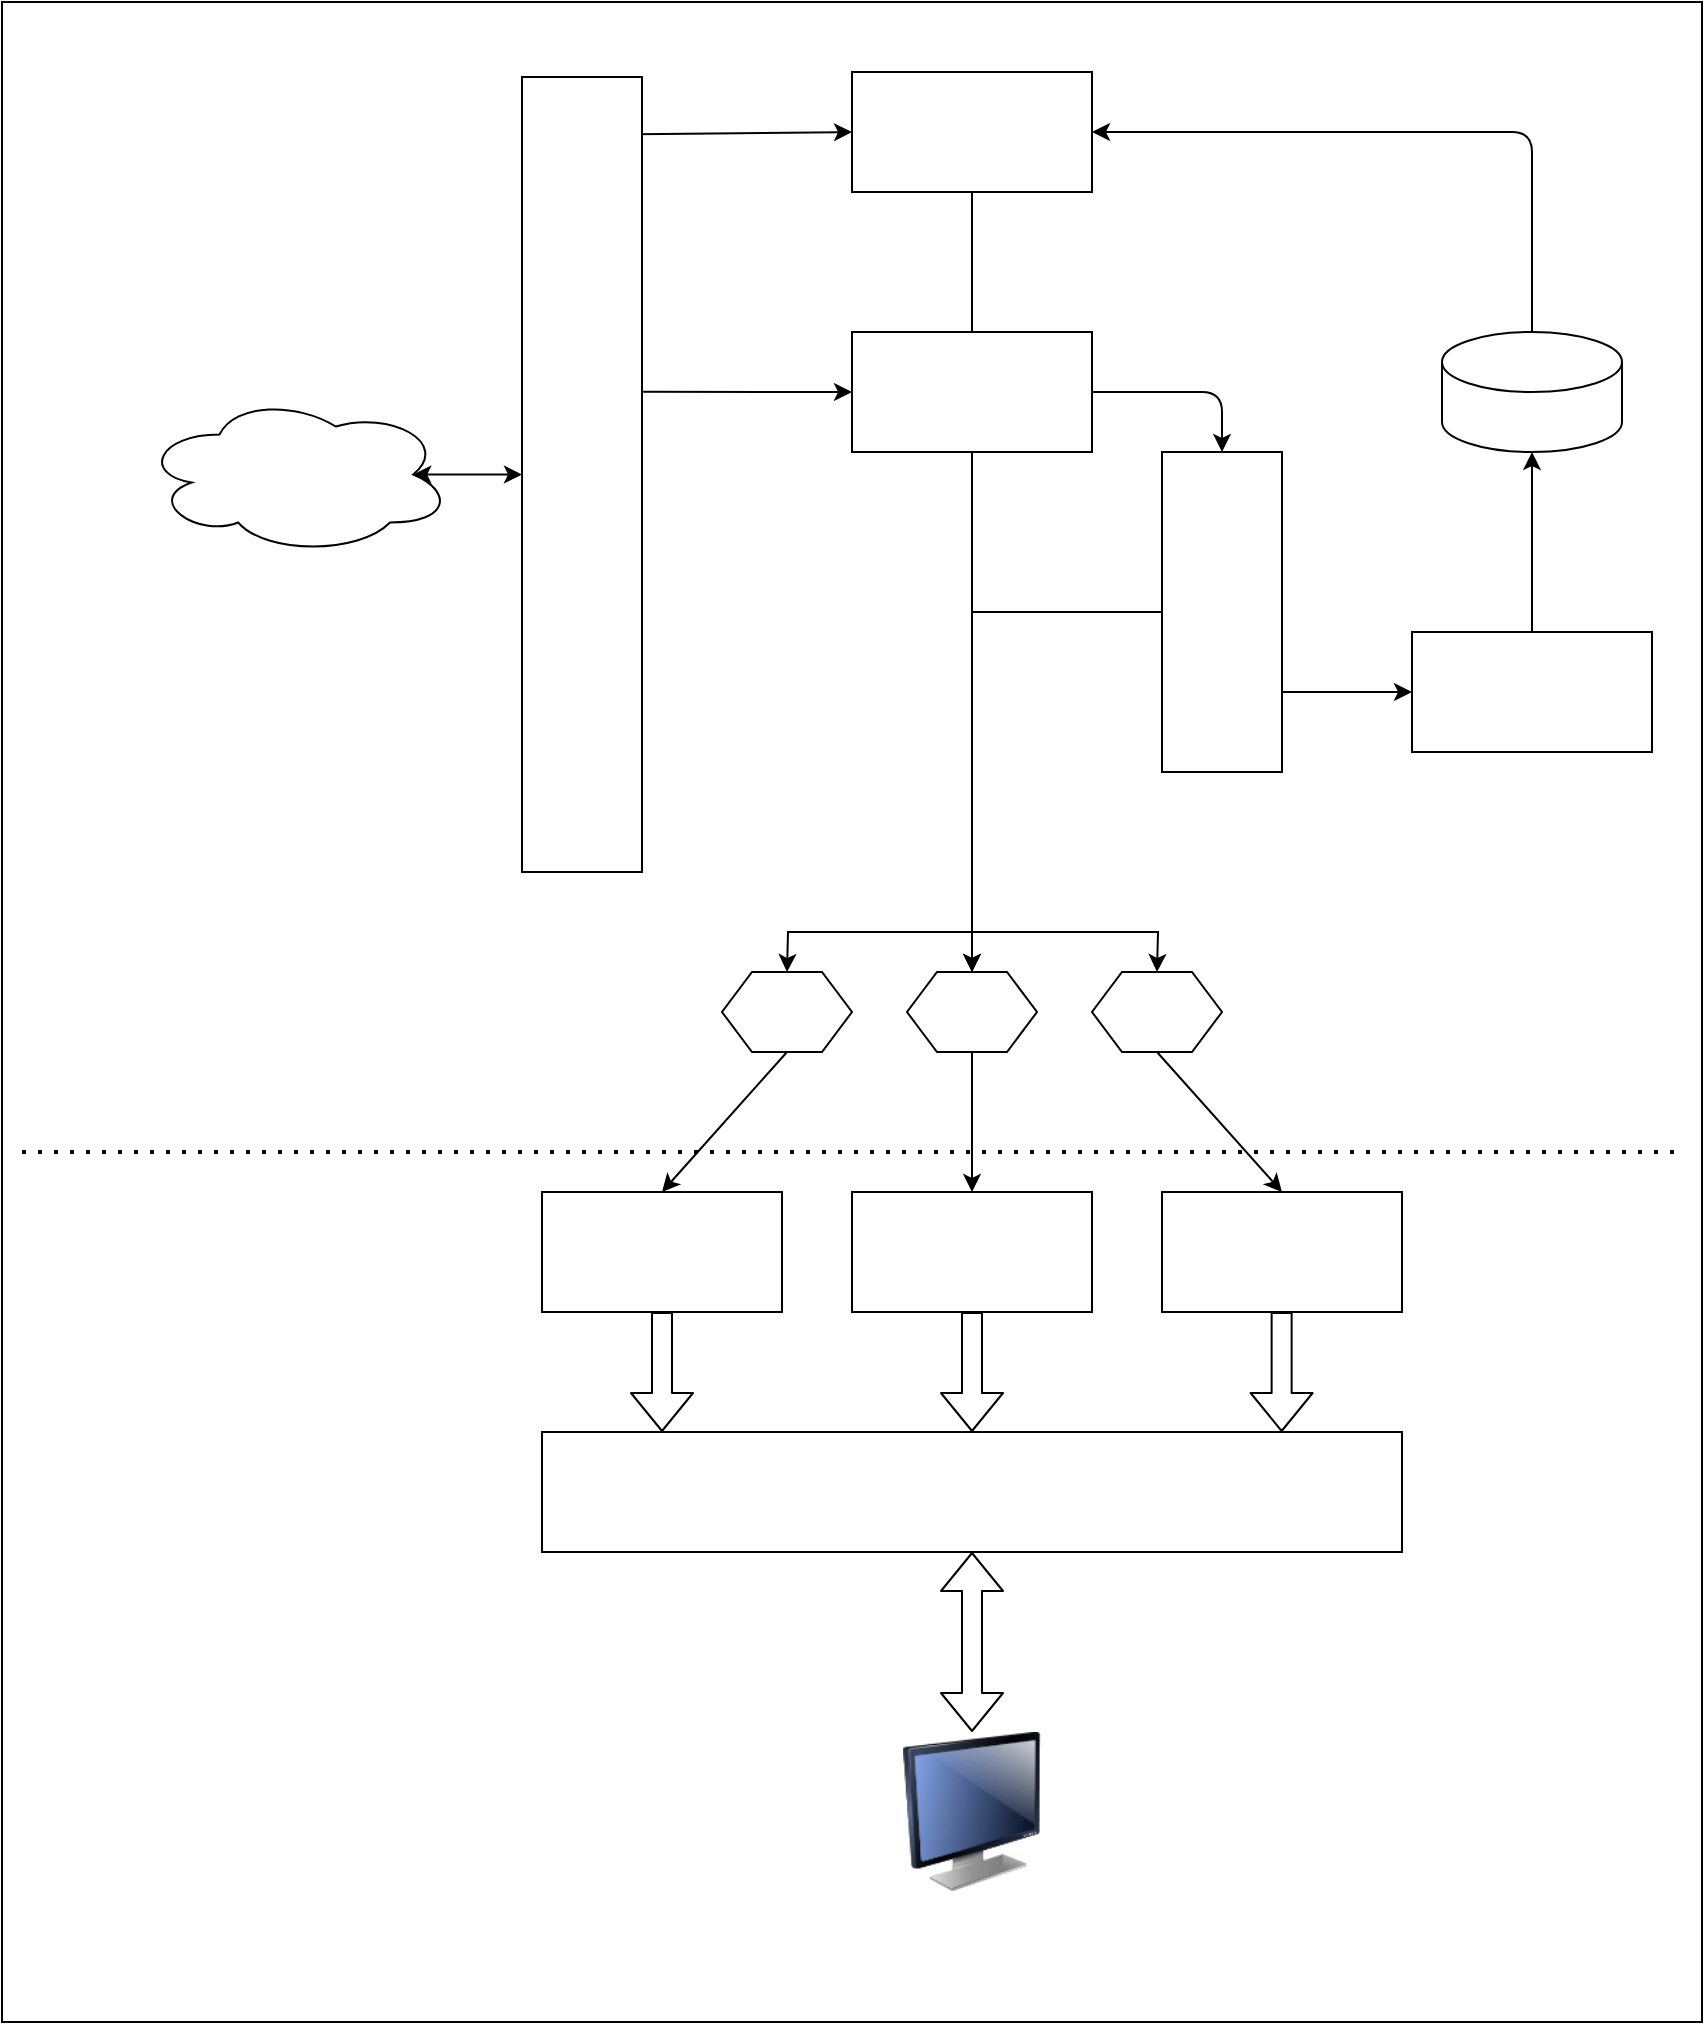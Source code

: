 <mxfile version="26.0.9">
  <diagram id="yUQEhMzAdgBt0Okl2EkC" name="Page-1">
    <mxGraphModel dx="1477" dy="863" grid="1" gridSize="10" guides="1" tooltips="1" connect="1" arrows="1" fold="1" page="1" pageScale="1" pageWidth="850" pageHeight="1100" math="0" shadow="0">
      <root>
        <mxCell id="0" />
        <mxCell id="1" parent="0" />
        <mxCell id="57" value="" style="rounded=0;whiteSpace=wrap;html=1;fillColor=light-dark(#FFFFFF,#E6E6E6);strokeColor=light-dark(#000000,#000000);" parent="1" vertex="1">
          <mxGeometry y="60" width="850" height="1010" as="geometry" />
        </mxCell>
        <mxCell id="49" value="" style="endArrow=classic;html=1;exitX=0.5;exitY=1;exitDx=0;exitDy=0;entryX=0.5;entryY=0;entryDx=0;entryDy=0;rounded=0;strokeColor=light-dark(#000000,#000000);" parent="1" source="3" target="27" edge="1">
          <mxGeometry width="50" height="50" relative="1" as="geometry">
            <mxPoint x="460" y="375" as="sourcePoint" />
            <mxPoint x="510" y="325" as="targetPoint" />
            <Array as="points">
              <mxPoint x="485" y="525" />
              <mxPoint x="578" y="525" />
            </Array>
          </mxGeometry>
        </mxCell>
        <mxCell id="48" value="" style="endArrow=classic;html=1;exitX=0.5;exitY=1;exitDx=0;exitDy=0;entryX=0.5;entryY=0;entryDx=0;entryDy=0;rounded=0;strokeColor=light-dark(#000000,#000000);" parent="1" source="3" target="25" edge="1">
          <mxGeometry width="50" height="50" relative="1" as="geometry">
            <mxPoint x="460" y="335" as="sourcePoint" />
            <mxPoint x="390" y="505" as="targetPoint" />
            <Array as="points">
              <mxPoint x="485" y="525" />
              <mxPoint x="393" y="525" />
            </Array>
          </mxGeometry>
        </mxCell>
        <mxCell id="2" value="poc.db" style="shape=cylinder3;whiteSpace=wrap;html=1;boundedLbl=1;backgroundOutline=1;size=15;fillColor=light-dark(#FFFFFF,#3399FF);fontColor=#FFFFFF;strokeColor=light-dark(#000000,#000000);" parent="1" vertex="1">
          <mxGeometry x="720" y="225" width="90" height="60" as="geometry" />
        </mxCell>
        <mxCell id="50" style="edgeStyle=none;html=1;exitX=0.5;exitY=1;exitDx=0;exitDy=0;entryX=0.5;entryY=0;entryDx=0;entryDy=0;strokeColor=light-dark(#000000,#000000);" parent="1" source="3" target="26" edge="1">
          <mxGeometry relative="1" as="geometry" />
        </mxCell>
        <mxCell id="3" value="GetService" style="rounded=0;whiteSpace=wrap;html=1;fillColor=light-dark(#FFFFFF,#CC00CC);fontColor=#FFFFFF;strokeColor=light-dark(#000000,#000000);" parent="1" vertex="1">
          <mxGeometry x="425" y="95" width="120" height="60" as="geometry" />
        </mxCell>
        <mxCell id="12" style="edgeStyle=none;html=1;exitX=1;exitY=0.5;exitDx=0;exitDy=0;entryX=0.5;entryY=0;entryDx=0;entryDy=0;strokeColor=light-dark(#000000,#000000);" parent="1" source="4" target="11" edge="1">
          <mxGeometry relative="1" as="geometry">
            <Array as="points">
              <mxPoint x="610" y="255" />
            </Array>
          </mxGeometry>
        </mxCell>
        <mxCell id="4" value="PostService" style="rounded=0;whiteSpace=wrap;html=1;fillColor=light-dark(#FFFFFF,#CC00CC);fontColor=#FFFFFF;strokeColor=light-dark(#000000,#000000);" parent="1" vertex="1">
          <mxGeometry x="425" y="225" width="120" height="60" as="geometry" />
        </mxCell>
        <mxCell id="7" value="" style="endArrow=classic;html=1;exitX=0.5;exitY=0;exitDx=0;exitDy=0;exitPerimeter=0;entryX=1;entryY=0.5;entryDx=0;entryDy=0;strokeColor=light-dark(#000000,#000000);" parent="1" source="2" target="3" edge="1">
          <mxGeometry width="50" height="50" relative="1" as="geometry">
            <mxPoint x="645" y="175" as="sourcePoint" />
            <mxPoint x="695" y="125" as="targetPoint" />
            <Array as="points">
              <mxPoint x="765" y="125" />
            </Array>
          </mxGeometry>
        </mxCell>
        <mxCell id="14" style="edgeStyle=none;html=1;exitX=1;exitY=0.75;exitDx=0;exitDy=0;entryX=0;entryY=0.5;entryDx=0;entryDy=0;strokeColor=light-dark(#000000,#000000);" parent="1" source="11" target="13" edge="1">
          <mxGeometry relative="1" as="geometry" />
        </mxCell>
        <mxCell id="52" style="edgeStyle=none;html=1;exitX=0;exitY=0.5;exitDx=0;exitDy=0;entryX=0.5;entryY=0;entryDx=0;entryDy=0;strokeColor=light-dark(#000000,#000000);rounded=0;" parent="1" source="11" target="26" edge="1">
          <mxGeometry relative="1" as="geometry">
            <Array as="points">
              <mxPoint x="485" y="365" />
            </Array>
          </mxGeometry>
        </mxCell>
        <mxCell id="11" value="Fila RabbitMQ" style="rounded=0;whiteSpace=wrap;html=1;fillColor=light-dark(#FFFFFF,#FF8000);fontColor=#FFFFFF;strokeColor=light-dark(#000000,#000000);" parent="1" vertex="1">
          <mxGeometry x="580" y="285" width="60" height="160" as="geometry" />
        </mxCell>
        <mxCell id="13" value="QueueConsumer" style="rounded=0;whiteSpace=wrap;html=1;fillColor=light-dark(#FFFFFF,#CC00CC);fontColor=#FFFFFF;strokeColor=light-dark(#000000,#000000);" parent="1" vertex="1">
          <mxGeometry x="705" y="375" width="120" height="60" as="geometry" />
        </mxCell>
        <mxCell id="15" style="edgeStyle=none;html=1;exitX=0.5;exitY=0;exitDx=0;exitDy=0;entryX=0.5;entryY=1;entryDx=0;entryDy=0;entryPerimeter=0;strokeColor=light-dark(#000000,#000000);" parent="1" source="13" target="2" edge="1">
          <mxGeometry relative="1" as="geometry" />
        </mxCell>
        <mxCell id="19" value="Requisições HTTP" style="ellipse;shape=cloud;whiteSpace=wrap;html=1;fillColor=light-dark(#FFFFFF,#00CC00);fontColor=#FFFFFF;strokeColor=light-dark(#000000,#000000);" parent="1" vertex="1">
          <mxGeometry x="70" y="256.25" width="155" height="80" as="geometry" />
        </mxCell>
        <mxCell id="20" value="" style="endArrow=classic;html=1;exitX=0.928;exitY=0.948;exitDx=0;exitDy=0;exitPerimeter=0;entryX=0;entryY=0.5;entryDx=0;entryDy=0;strokeColor=light-dark(#000000,#000000);" parent="1" source="54" target="3" edge="1">
          <mxGeometry width="50" height="50" relative="1" as="geometry">
            <mxPoint x="324.64" y="125.24" as="sourcePoint" />
            <mxPoint x="935" y="205" as="targetPoint" />
          </mxGeometry>
        </mxCell>
        <mxCell id="21" value="" style="endArrow=classic;html=1;entryX=0;entryY=0.5;entryDx=0;entryDy=0;exitX=0.604;exitY=1.01;exitDx=0;exitDy=0;exitPerimeter=0;strokeColor=light-dark(#000000,#000000);" parent="1" source="54" target="4" edge="1">
          <mxGeometry width="50" height="50" relative="1" as="geometry">
            <mxPoint x="325.84" y="255.02" as="sourcePoint" />
            <mxPoint x="445" y="205" as="targetPoint" />
          </mxGeometry>
        </mxCell>
        <mxCell id="24" value="" style="endArrow=none;dashed=1;html=1;dashPattern=1 3;strokeWidth=2;fillColor#FFFFFF);strokeColor=light-dark(#000000,#000000);" parent="1" edge="1">
          <mxGeometry width="50" height="50" relative="1" as="geometry">
            <mxPoint x="10" y="635" as="sourcePoint" />
            <mxPoint x="840" y="635" as="targetPoint" />
          </mxGeometry>
        </mxCell>
        <mxCell id="39" style="edgeStyle=none;html=1;exitX=0.5;exitY=1;exitDx=0;exitDy=0;entryX=0.5;entryY=0;entryDx=0;entryDy=0;strokeColor=light-dark(#000000,#000000);" parent="1" source="26" target="35" edge="1">
          <mxGeometry relative="1" as="geometry" />
        </mxCell>
        <mxCell id="26" value="Métricas" style="shape=hexagon;perimeter=hexagonPerimeter2;whiteSpace=wrap;html=1;fixedSize=1;size=15;fillColor=light-dark(#FFFFFF,#00CC00);fontColor=#FFFFFF;strokeColor=light-dark(#000000,#000000);" parent="1" vertex="1">
          <mxGeometry x="452.5" y="545" width="65" height="40" as="geometry" />
        </mxCell>
        <mxCell id="40" style="edgeStyle=none;html=1;exitX=0.5;exitY=1;exitDx=0;exitDy=0;entryX=0.5;entryY=0;entryDx=0;entryDy=0;strokeColor=light-dark(#000000,#000000);" parent="1" source="27" target="36" edge="1">
          <mxGeometry relative="1" as="geometry" />
        </mxCell>
        <mxCell id="27" value="Traces" style="shape=hexagon;perimeter=hexagonPerimeter2;whiteSpace=wrap;html=1;fixedSize=1;size=15;fillColor=light-dark(#FFFFFF,#00CC00);fontColor=#FFFFFF;strokeColor=light-dark(#000000,#000000);" parent="1" vertex="1">
          <mxGeometry x="545" y="545" width="65" height="40" as="geometry" />
        </mxCell>
        <mxCell id="34" value="Loki" style="rounded=0;whiteSpace=wrap;html=1;fillColor=light-dark(#FFFFFF,#FF8000);fontColor=#FFFFFF;strokeColor=light-dark(#000000,#000000);" parent="1" vertex="1">
          <mxGeometry x="270" y="655" width="120" height="60" as="geometry" />
        </mxCell>
        <mxCell id="35" value="OpenTelemetry" style="rounded=0;whiteSpace=wrap;html=1;fillColor=light-dark(#FFFFFF,#FF8000);fontColor=#FFFFFF;strokeColor=light-dark(#000000,#000000);" parent="1" vertex="1">
          <mxGeometry x="425" y="655" width="120" height="60" as="geometry" />
        </mxCell>
        <mxCell id="36" value="Tempo" style="rounded=0;whiteSpace=wrap;html=1;fillColor=light-dark(#FFFFFF,#FF8000);fontColor=#FFFFFF;strokeColor=light-dark(#000000,#000000);" parent="1" vertex="1">
          <mxGeometry x="580" y="655" width="120" height="60" as="geometry" />
        </mxCell>
        <mxCell id="38" value="" style="endArrow=classic;html=1;exitX=0.5;exitY=1;exitDx=0;exitDy=0;entryX=0.5;entryY=0;entryDx=0;entryDy=0;strokeColor=light-dark(#000000,#000000);" parent="1" source="25" target="34" edge="1">
          <mxGeometry width="50" height="50" relative="1" as="geometry">
            <mxPoint x="630" y="705" as="sourcePoint" />
            <mxPoint x="680" y="655" as="targetPoint" />
          </mxGeometry>
        </mxCell>
        <mxCell id="41" value="GRAFANA" style="rounded=0;whiteSpace=wrap;html=1;fillColor=light-dark(#FFFFFF,#FF8000);fontColor=#FFFFFF;strokeColor=light-dark(#000000,#000000);" parent="1" vertex="1">
          <mxGeometry x="270" y="775" width="430" height="60" as="geometry" />
        </mxCell>
        <mxCell id="42" value="" style="shape=flexArrow;endArrow=classic;html=1;strokeColor=light-dark(#000000,#000000);" parent="1" edge="1">
          <mxGeometry width="50" height="50" relative="1" as="geometry">
            <mxPoint x="330" y="715" as="sourcePoint" />
            <mxPoint x="330" y="775" as="targetPoint" />
          </mxGeometry>
        </mxCell>
        <mxCell id="43" value="" style="shape=flexArrow;endArrow=classic;html=1;exitX=0.5;exitY=1;exitDx=0;exitDy=0;strokeColor=light-dark(#000000,#000000);" parent="1" source="35" edge="1">
          <mxGeometry width="50" height="50" relative="1" as="geometry">
            <mxPoint x="484.82" y="715" as="sourcePoint" />
            <mxPoint x="485" y="775" as="targetPoint" />
          </mxGeometry>
        </mxCell>
        <mxCell id="44" value="" style="shape=flexArrow;endArrow=classic;html=1;strokeColor=light-dark(#000000,#000000);" parent="1" edge="1">
          <mxGeometry width="50" height="50" relative="1" as="geometry">
            <mxPoint x="639.82" y="715" as="sourcePoint" />
            <mxPoint x="639.82" y="775" as="targetPoint" />
          </mxGeometry>
        </mxCell>
        <mxCell id="45" value="" style="image;html=1;image=img/lib/clip_art/computers/Monitor_128x128.png" parent="1" vertex="1">
          <mxGeometry x="445" y="925" width="80" height="80" as="geometry" />
        </mxCell>
        <mxCell id="46" value="" style="shape=flexArrow;endArrow=classic;startArrow=classic;html=1;entryX=0.5;entryY=1;entryDx=0;entryDy=0;exitX=0.5;exitY=0;exitDx=0;exitDy=0;strokeColor=light-dark(#000000,#000000);" parent="1" source="45" target="41" edge="1">
          <mxGeometry width="100" height="100" relative="1" as="geometry">
            <mxPoint x="470" y="895" as="sourcePoint" />
            <mxPoint x="570" y="795" as="targetPoint" />
          </mxGeometry>
        </mxCell>
        <mxCell id="54" value="OCELOT GATEWAY" style="rounded=0;whiteSpace=wrap;html=1;fontColor=#FFFFFF;fillColor=light-dark(#FFFFFF,#CC00CC);rotation=-90;strokeColor=light-dark(#000000,#000000);" parent="1" vertex="1">
          <mxGeometry x="91.25" y="266.25" width="397.5" height="60" as="geometry" />
        </mxCell>
        <mxCell id="56" value="" style="endArrow=classic;startArrow=classic;html=1;exitX=0.875;exitY=0.5;exitDx=0;exitDy=0;exitPerimeter=0;entryX=0.5;entryY=0;entryDx=0;entryDy=0;strokeColor=light-dark(#000000,#000000);" parent="1" source="19" target="54" edge="1">
          <mxGeometry width="50" height="50" relative="1" as="geometry">
            <mxPoint x="170" y="335" as="sourcePoint" />
            <mxPoint x="220" y="285" as="targetPoint" />
          </mxGeometry>
        </mxCell>
        <mxCell id="58" value="CLIENTE" style="text;html=1;align=center;verticalAlign=middle;whiteSpace=wrap;rounded=0;fontColor=#FFFFFF" parent="1" vertex="1">
          <mxGeometry x="10" y="590" width="60" height="30" as="geometry" />
        </mxCell>
        <mxCell id="59" value="SERVIDOR" style="text;html=1;align=center;verticalAlign=middle;whiteSpace=wrap;rounded=0;fontColor=#FFFFFF" parent="1" vertex="1">
          <mxGeometry x="10" y="650" width="70" height="30" as="geometry" />
        </mxCell>
        <mxCell id="25" value="Logs" style="shape=hexagon;perimeter=hexagonPerimeter2;whiteSpace=wrap;html=1;fixedSize=1;size=15;fillColor=light-dark(#FFFFFF,#00CC00);fontColor=#FFFFFF;strokeColor=light-dark(#000000,#000000);" parent="1" vertex="1">
          <mxGeometry x="360" y="545" width="65" height="40" as="geometry" />
        </mxCell>
      </root>
    </mxGraphModel>
  </diagram>
</mxfile>
